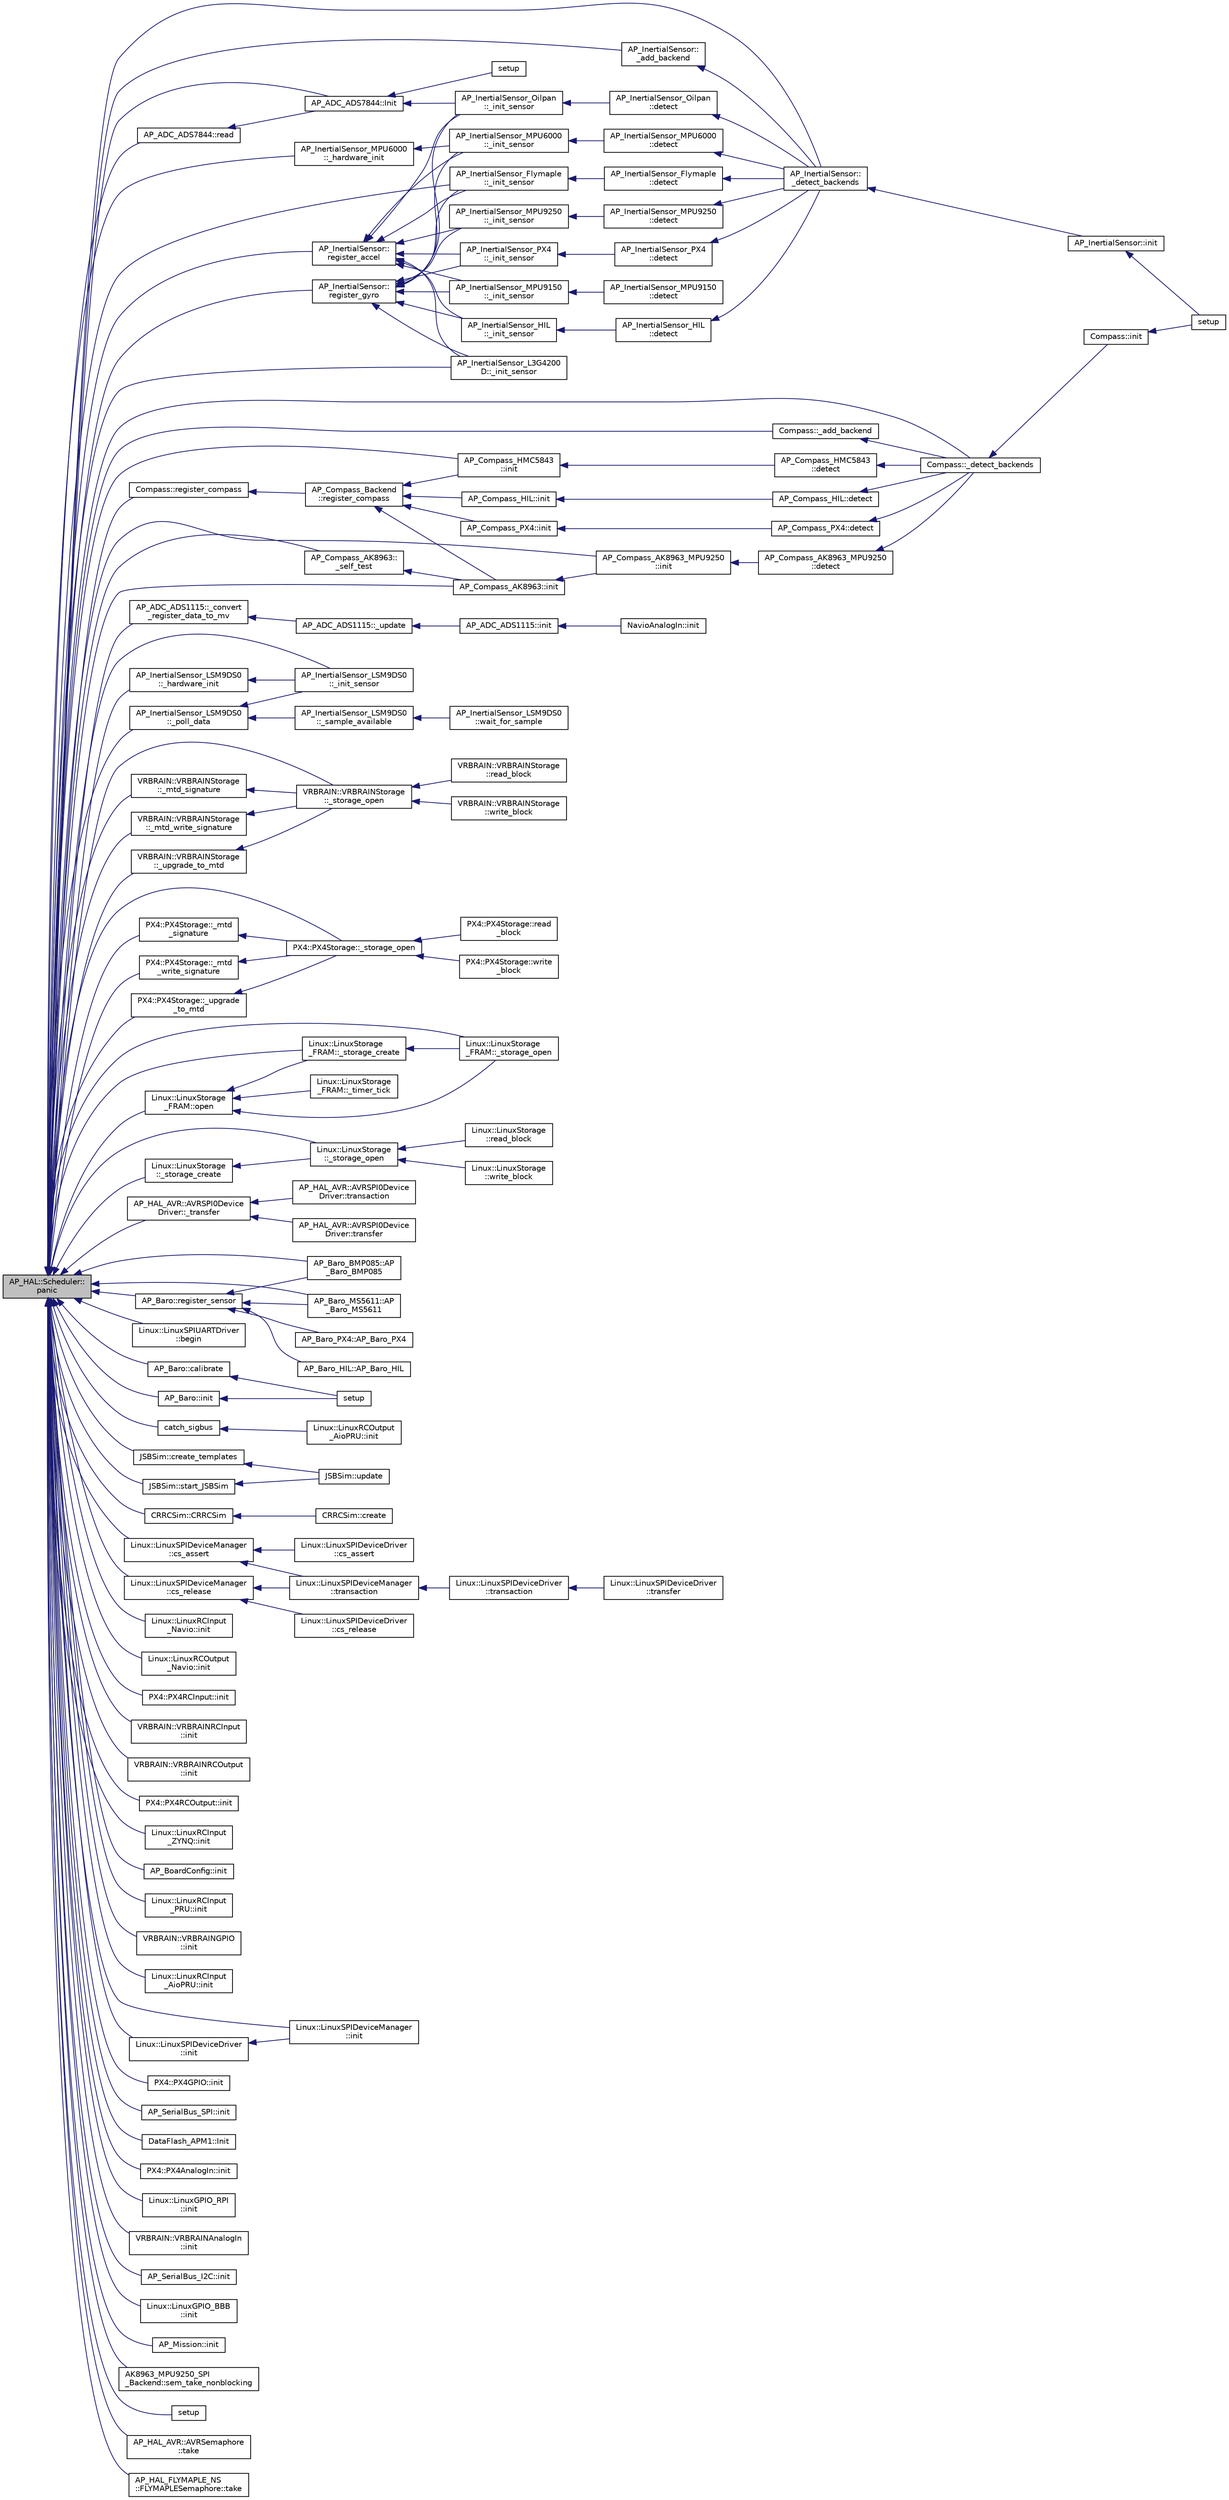 digraph "AP_HAL::Scheduler::panic"
{
 // INTERACTIVE_SVG=YES
  edge [fontname="Helvetica",fontsize="10",labelfontname="Helvetica",labelfontsize="10"];
  node [fontname="Helvetica",fontsize="10",shape=record];
  rankdir="LR";
  Node1 [label="AP_HAL::Scheduler::\lpanic",height=0.2,width=0.4,color="black", fillcolor="grey75", style="filled" fontcolor="black"];
  Node1 -> Node2 [dir="back",color="midnightblue",fontsize="10",style="solid",fontname="Helvetica"];
  Node2 [label="AP_InertialSensor::\l_add_backend",height=0.2,width=0.4,color="black", fillcolor="white", style="filled",URL="$classAP__InertialSensor.html#ac9fbead1c053e5ab962ef5eff6bc8635"];
  Node2 -> Node3 [dir="back",color="midnightblue",fontsize="10",style="solid",fontname="Helvetica"];
  Node3 [label="AP_InertialSensor::\l_detect_backends",height=0.2,width=0.4,color="black", fillcolor="white", style="filled",URL="$classAP__InertialSensor.html#abcf5d2923286a28097d2b3f8ca18e915"];
  Node3 -> Node4 [dir="back",color="midnightblue",fontsize="10",style="solid",fontname="Helvetica"];
  Node4 [label="AP_InertialSensor::init",height=0.2,width=0.4,color="black", fillcolor="white", style="filled",URL="$classAP__InertialSensor.html#ab0534f593e07f2d483ddd8c2b1bbf4d9"];
  Node4 -> Node5 [dir="back",color="midnightblue",fontsize="10",style="solid",fontname="Helvetica"];
  Node5 [label="setup",height=0.2,width=0.4,color="black", fillcolor="white", style="filled",URL="$AHRS__Test_8pde.html#a7dfd9b79bc5a37d7df40207afbc5431f"];
  Node1 -> Node6 [dir="back",color="midnightblue",fontsize="10",style="solid",fontname="Helvetica"];
  Node6 [label="Compass::_add_backend",height=0.2,width=0.4,color="black", fillcolor="white", style="filled",URL="$classCompass.html#a9e958fc87035f6afaccaceda983ad02a"];
  Node6 -> Node7 [dir="back",color="midnightblue",fontsize="10",style="solid",fontname="Helvetica"];
  Node7 [label="Compass::_detect_backends",height=0.2,width=0.4,color="black", fillcolor="white", style="filled",URL="$classCompass.html#a1c48170d8c8966b22fb150b1634443ec"];
  Node7 -> Node8 [dir="back",color="midnightblue",fontsize="10",style="solid",fontname="Helvetica"];
  Node8 [label="Compass::init",height=0.2,width=0.4,color="black", fillcolor="white", style="filled",URL="$classCompass.html#a190aefc281aba88c7b16e4fc58035c5e"];
  Node8 -> Node5 [dir="back",color="midnightblue",fontsize="10",style="solid",fontname="Helvetica"];
  Node1 -> Node9 [dir="back",color="midnightblue",fontsize="10",style="solid",fontname="Helvetica"];
  Node9 [label="AP_ADC_ADS1115::_convert\l_register_data_to_mv",height=0.2,width=0.4,color="black", fillcolor="white", style="filled",URL="$classAP__ADC__ADS1115.html#a757685a53a3a10f06dc024dec147306a"];
  Node9 -> Node10 [dir="back",color="midnightblue",fontsize="10",style="solid",fontname="Helvetica"];
  Node10 [label="AP_ADC_ADS1115::_update",height=0.2,width=0.4,color="black", fillcolor="white", style="filled",URL="$classAP__ADC__ADS1115.html#a1c523a000d6cb67770e04e3821cc54b3"];
  Node10 -> Node11 [dir="back",color="midnightblue",fontsize="10",style="solid",fontname="Helvetica"];
  Node11 [label="AP_ADC_ADS1115::init",height=0.2,width=0.4,color="black", fillcolor="white", style="filled",URL="$classAP__ADC__ADS1115.html#ab9dda3a5715a514b78effc0164e6a1c9"];
  Node11 -> Node12 [dir="back",color="midnightblue",fontsize="10",style="solid",fontname="Helvetica"];
  Node12 [label="NavioAnalogIn::init",height=0.2,width=0.4,color="black", fillcolor="white", style="filled",URL="$classNavioAnalogIn.html#a86419e9f2486bef44753fb15f5bb3ae9"];
  Node1 -> Node3 [dir="back",color="midnightblue",fontsize="10",style="solid",fontname="Helvetica"];
  Node1 -> Node7 [dir="back",color="midnightblue",fontsize="10",style="solid",fontname="Helvetica"];
  Node1 -> Node13 [dir="back",color="midnightblue",fontsize="10",style="solid",fontname="Helvetica"];
  Node13 [label="AP_InertialSensor_MPU6000\l::_hardware_init",height=0.2,width=0.4,color="black", fillcolor="white", style="filled",URL="$classAP__InertialSensor__MPU6000.html#ab1b55d6a0819436152c2a8dc6780104f"];
  Node13 -> Node14 [dir="back",color="midnightblue",fontsize="10",style="solid",fontname="Helvetica"];
  Node14 [label="AP_InertialSensor_MPU6000\l::_init_sensor",height=0.2,width=0.4,color="black", fillcolor="white", style="filled",URL="$classAP__InertialSensor__MPU6000.html#a50be758eef3a4d1538323bab21349d2c"];
  Node14 -> Node15 [dir="back",color="midnightblue",fontsize="10",style="solid",fontname="Helvetica"];
  Node15 [label="AP_InertialSensor_MPU6000\l::detect",height=0.2,width=0.4,color="black", fillcolor="white", style="filled",URL="$classAP__InertialSensor__MPU6000.html#a2bbaf4bcb81f081d2f9e29b5c25ec31b"];
  Node15 -> Node3 [dir="back",color="midnightblue",fontsize="10",style="solid",fontname="Helvetica"];
  Node1 -> Node16 [dir="back",color="midnightblue",fontsize="10",style="solid",fontname="Helvetica"];
  Node16 [label="AP_InertialSensor_LSM9DS0\l::_hardware_init",height=0.2,width=0.4,color="black", fillcolor="white", style="filled",URL="$classAP__InertialSensor__LSM9DS0.html#a1ab90ee9f6357f22f78ba8e69f4d2d5d"];
  Node16 -> Node17 [dir="back",color="midnightblue",fontsize="10",style="solid",fontname="Helvetica"];
  Node17 [label="AP_InertialSensor_LSM9DS0\l::_init_sensor",height=0.2,width=0.4,color="black", fillcolor="white", style="filled",URL="$classAP__InertialSensor__LSM9DS0.html#a1047cd97a910ee344c829084b700e10b"];
  Node1 -> Node18 [dir="back",color="midnightblue",fontsize="10",style="solid",fontname="Helvetica"];
  Node18 [label="AP_InertialSensor_Flymaple\l::_init_sensor",height=0.2,width=0.4,color="black", fillcolor="white", style="filled",URL="$classAP__InertialSensor__Flymaple.html#ab88dfea90e4a971be10615f68d4e89bf"];
  Node18 -> Node19 [dir="back",color="midnightblue",fontsize="10",style="solid",fontname="Helvetica"];
  Node19 [label="AP_InertialSensor_Flymaple\l::detect",height=0.2,width=0.4,color="black", fillcolor="white", style="filled",URL="$classAP__InertialSensor__Flymaple.html#ae3e691d7e30d800ca000f31c7cbb4b6b"];
  Node19 -> Node3 [dir="back",color="midnightblue",fontsize="10",style="solid",fontname="Helvetica"];
  Node1 -> Node20 [dir="back",color="midnightblue",fontsize="10",style="solid",fontname="Helvetica"];
  Node20 [label="AP_InertialSensor_L3G4200\lD::_init_sensor",height=0.2,width=0.4,color="black", fillcolor="white", style="filled",URL="$classAP__InertialSensor__L3G4200D.html#ab760fee272b11822568d94d55734d2f2"];
  Node1 -> Node17 [dir="back",color="midnightblue",fontsize="10",style="solid",fontname="Helvetica"];
  Node1 -> Node21 [dir="back",color="midnightblue",fontsize="10",style="solid",fontname="Helvetica"];
  Node21 [label="VRBRAIN::VRBRAINStorage\l::_mtd_signature",height=0.2,width=0.4,color="black", fillcolor="white", style="filled",URL="$classVRBRAIN_1_1VRBRAINStorage.html#aaccbdf62aae457c36359ad169fa45697"];
  Node21 -> Node22 [dir="back",color="midnightblue",fontsize="10",style="solid",fontname="Helvetica"];
  Node22 [label="VRBRAIN::VRBRAINStorage\l::_storage_open",height=0.2,width=0.4,color="black", fillcolor="white", style="filled",URL="$classVRBRAIN_1_1VRBRAINStorage.html#a199499086a60ba9fe48108bb86658c76"];
  Node22 -> Node23 [dir="back",color="midnightblue",fontsize="10",style="solid",fontname="Helvetica"];
  Node23 [label="VRBRAIN::VRBRAINStorage\l::read_block",height=0.2,width=0.4,color="black", fillcolor="white", style="filled",URL="$classVRBRAIN_1_1VRBRAINStorage.html#a057fdfe4116e97dc7215d8e609399ab6"];
  Node22 -> Node24 [dir="back",color="midnightblue",fontsize="10",style="solid",fontname="Helvetica"];
  Node24 [label="VRBRAIN::VRBRAINStorage\l::write_block",height=0.2,width=0.4,color="black", fillcolor="white", style="filled",URL="$classVRBRAIN_1_1VRBRAINStorage.html#a5143ebfc6b4010f1aab0676c8195bf6e"];
  Node1 -> Node25 [dir="back",color="midnightblue",fontsize="10",style="solid",fontname="Helvetica"];
  Node25 [label="PX4::PX4Storage::_mtd\l_signature",height=0.2,width=0.4,color="black", fillcolor="white", style="filled",URL="$classPX4_1_1PX4Storage.html#a8877582e882dd9f3786c3e22f12c936b"];
  Node25 -> Node26 [dir="back",color="midnightblue",fontsize="10",style="solid",fontname="Helvetica"];
  Node26 [label="PX4::PX4Storage::_storage_open",height=0.2,width=0.4,color="black", fillcolor="white", style="filled",URL="$classPX4_1_1PX4Storage.html#a02878fb502221c2389d3758bbab18170"];
  Node26 -> Node27 [dir="back",color="midnightblue",fontsize="10",style="solid",fontname="Helvetica"];
  Node27 [label="PX4::PX4Storage::read\l_block",height=0.2,width=0.4,color="black", fillcolor="white", style="filled",URL="$classPX4_1_1PX4Storage.html#a905f7ce49985c0670a8f05e196e18c1f"];
  Node26 -> Node28 [dir="back",color="midnightblue",fontsize="10",style="solid",fontname="Helvetica"];
  Node28 [label="PX4::PX4Storage::write\l_block",height=0.2,width=0.4,color="black", fillcolor="white", style="filled",URL="$classPX4_1_1PX4Storage.html#aae27b43fbe4428f430fad9f8d035a67f"];
  Node1 -> Node29 [dir="back",color="midnightblue",fontsize="10",style="solid",fontname="Helvetica"];
  Node29 [label="VRBRAIN::VRBRAINStorage\l::_mtd_write_signature",height=0.2,width=0.4,color="black", fillcolor="white", style="filled",URL="$classVRBRAIN_1_1VRBRAINStorage.html#a52bfd09952ba4b350b995201b61440a3"];
  Node29 -> Node22 [dir="back",color="midnightblue",fontsize="10",style="solid",fontname="Helvetica"];
  Node1 -> Node30 [dir="back",color="midnightblue",fontsize="10",style="solid",fontname="Helvetica"];
  Node30 [label="PX4::PX4Storage::_mtd\l_write_signature",height=0.2,width=0.4,color="black", fillcolor="white", style="filled",URL="$classPX4_1_1PX4Storage.html#a99dc51d1dd4bb37a413027d8b6881fd6"];
  Node30 -> Node26 [dir="back",color="midnightblue",fontsize="10",style="solid",fontname="Helvetica"];
  Node1 -> Node31 [dir="back",color="midnightblue",fontsize="10",style="solid",fontname="Helvetica"];
  Node31 [label="AP_InertialSensor_LSM9DS0\l::_poll_data",height=0.2,width=0.4,color="black", fillcolor="white", style="filled",URL="$classAP__InertialSensor__LSM9DS0.html#af12eeb465dbde589005102242e07842e"];
  Node31 -> Node17 [dir="back",color="midnightblue",fontsize="10",style="solid",fontname="Helvetica"];
  Node31 -> Node32 [dir="back",color="midnightblue",fontsize="10",style="solid",fontname="Helvetica"];
  Node32 [label="AP_InertialSensor_LSM9DS0\l::_sample_available",height=0.2,width=0.4,color="black", fillcolor="white", style="filled",URL="$classAP__InertialSensor__LSM9DS0.html#aefab8c7df803e3b55ec9acaf10098486"];
  Node32 -> Node33 [dir="back",color="midnightblue",fontsize="10",style="solid",fontname="Helvetica"];
  Node33 [label="AP_InertialSensor_LSM9DS0\l::wait_for_sample",height=0.2,width=0.4,color="black", fillcolor="white", style="filled",URL="$classAP__InertialSensor__LSM9DS0.html#a755bf2fd7903364b1d5ffb00bc0429b0"];
  Node1 -> Node34 [dir="back",color="midnightblue",fontsize="10",style="solid",fontname="Helvetica"];
  Node34 [label="AP_Compass_AK8963::\l_self_test",height=0.2,width=0.4,color="black", fillcolor="white", style="filled",URL="$classAP__Compass__AK8963.html#a6805981d0f247c3f120649ad48a3652c"];
  Node34 -> Node35 [dir="back",color="midnightblue",fontsize="10",style="solid",fontname="Helvetica"];
  Node35 [label="AP_Compass_AK8963::init",height=0.2,width=0.4,color="black", fillcolor="white", style="filled",URL="$classAP__Compass__AK8963.html#acdbf7f9d95111c8c6cf571da0b066bdd"];
  Node35 -> Node36 [dir="back",color="midnightblue",fontsize="10",style="solid",fontname="Helvetica"];
  Node36 [label="AP_Compass_AK8963_MPU9250\l::init",height=0.2,width=0.4,color="black", fillcolor="white", style="filled",URL="$classAP__Compass__AK8963__MPU9250.html#a8f1c4437b09e2fcb6e3b863a9a3c119d"];
  Node36 -> Node37 [dir="back",color="midnightblue",fontsize="10",style="solid",fontname="Helvetica"];
  Node37 [label="AP_Compass_AK8963_MPU9250\l::detect",height=0.2,width=0.4,color="black", fillcolor="white", style="filled",URL="$classAP__Compass__AK8963__MPU9250.html#a6276a40d516ecd31513c02ecf84a666f"];
  Node37 -> Node7 [dir="back",color="midnightblue",fontsize="10",style="solid",fontname="Helvetica"];
  Node1 -> Node38 [dir="back",color="midnightblue",fontsize="10",style="solid",fontname="Helvetica"];
  Node38 [label="Linux::LinuxStorage\l_FRAM::_storage_create",height=0.2,width=0.4,color="black", fillcolor="white", style="filled",URL="$classLinux_1_1LinuxStorage__FRAM.html#a4f5c65dff23063e62595c01a997af52c"];
  Node38 -> Node39 [dir="back",color="midnightblue",fontsize="10",style="solid",fontname="Helvetica"];
  Node39 [label="Linux::LinuxStorage\l_FRAM::_storage_open",height=0.2,width=0.4,color="black", fillcolor="white", style="filled",URL="$classLinux_1_1LinuxStorage__FRAM.html#a3c8de702b5554324a004ba3da50d7e80"];
  Node1 -> Node40 [dir="back",color="midnightblue",fontsize="10",style="solid",fontname="Helvetica"];
  Node40 [label="Linux::LinuxStorage\l::_storage_create",height=0.2,width=0.4,color="black", fillcolor="white", style="filled",URL="$classLinux_1_1LinuxStorage.html#af4f8a892d54a216d29db836aeab2b07e"];
  Node40 -> Node41 [dir="back",color="midnightblue",fontsize="10",style="solid",fontname="Helvetica"];
  Node41 [label="Linux::LinuxStorage\l::_storage_open",height=0.2,width=0.4,color="black", fillcolor="white", style="filled",URL="$classLinux_1_1LinuxStorage.html#a39c46a72fd5c4229af9c3ed5763628ab"];
  Node41 -> Node42 [dir="back",color="midnightblue",fontsize="10",style="solid",fontname="Helvetica"];
  Node42 [label="Linux::LinuxStorage\l::read_block",height=0.2,width=0.4,color="black", fillcolor="white", style="filled",URL="$classLinux_1_1LinuxStorage.html#aedbd09470717c39a43f4ce5302e0a51d"];
  Node41 -> Node43 [dir="back",color="midnightblue",fontsize="10",style="solid",fontname="Helvetica"];
  Node43 [label="Linux::LinuxStorage\l::write_block",height=0.2,width=0.4,color="black", fillcolor="white", style="filled",URL="$classLinux_1_1LinuxStorage.html#acdd821cdbb317b54aa79078c28e13204"];
  Node1 -> Node22 [dir="back",color="midnightblue",fontsize="10",style="solid",fontname="Helvetica"];
  Node1 -> Node26 [dir="back",color="midnightblue",fontsize="10",style="solid",fontname="Helvetica"];
  Node1 -> Node39 [dir="back",color="midnightblue",fontsize="10",style="solid",fontname="Helvetica"];
  Node1 -> Node41 [dir="back",color="midnightblue",fontsize="10",style="solid",fontname="Helvetica"];
  Node1 -> Node44 [dir="back",color="midnightblue",fontsize="10",style="solid",fontname="Helvetica"];
  Node44 [label="AP_HAL_AVR::AVRSPI0Device\lDriver::_transfer",height=0.2,width=0.4,color="black", fillcolor="white", style="filled",URL="$classAP__HAL__AVR_1_1AVRSPI0DeviceDriver.html#af240bd48e26d7b4e2588f1d9ea9a2b85"];
  Node44 -> Node45 [dir="back",color="midnightblue",fontsize="10",style="solid",fontname="Helvetica"];
  Node45 [label="AP_HAL_AVR::AVRSPI0Device\lDriver::transfer",height=0.2,width=0.4,color="black", fillcolor="white", style="filled",URL="$classAP__HAL__AVR_1_1AVRSPI0DeviceDriver.html#a2b658c5adf693f04a41046b952b06e4e"];
  Node44 -> Node46 [dir="back",color="midnightblue",fontsize="10",style="solid",fontname="Helvetica"];
  Node46 [label="AP_HAL_AVR::AVRSPI0Device\lDriver::transaction",height=0.2,width=0.4,color="black", fillcolor="white", style="filled",URL="$classAP__HAL__AVR_1_1AVRSPI0DeviceDriver.html#a2837a6a8583ba7f92e0e1826363da5ff"];
  Node1 -> Node47 [dir="back",color="midnightblue",fontsize="10",style="solid",fontname="Helvetica"];
  Node47 [label="VRBRAIN::VRBRAINStorage\l::_upgrade_to_mtd",height=0.2,width=0.4,color="black", fillcolor="white", style="filled",URL="$classVRBRAIN_1_1VRBRAINStorage.html#a649123a2f76269f7cf7eeda0d03aa097"];
  Node47 -> Node22 [dir="back",color="midnightblue",fontsize="10",style="solid",fontname="Helvetica"];
  Node1 -> Node48 [dir="back",color="midnightblue",fontsize="10",style="solid",fontname="Helvetica"];
  Node48 [label="PX4::PX4Storage::_upgrade\l_to_mtd",height=0.2,width=0.4,color="black", fillcolor="white", style="filled",URL="$classPX4_1_1PX4Storage.html#a6443cc23c118b406165fbed2d56310a0"];
  Node48 -> Node26 [dir="back",color="midnightblue",fontsize="10",style="solid",fontname="Helvetica"];
  Node1 -> Node49 [dir="back",color="midnightblue",fontsize="10",style="solid",fontname="Helvetica"];
  Node49 [label="AP_Baro_BMP085::AP\l_Baro_BMP085",height=0.2,width=0.4,color="black", fillcolor="white", style="filled",URL="$classAP__Baro__BMP085.html#a2391b8ea8db43eed0d79e419798e747f"];
  Node1 -> Node50 [dir="back",color="midnightblue",fontsize="10",style="solid",fontname="Helvetica"];
  Node50 [label="AP_Baro_MS5611::AP\l_Baro_MS5611",height=0.2,width=0.4,color="black", fillcolor="white", style="filled",URL="$classAP__Baro__MS5611.html#a5e36586ae33638288843d7bc9ba5c607"];
  Node1 -> Node51 [dir="back",color="midnightblue",fontsize="10",style="solid",fontname="Helvetica"];
  Node51 [label="Linux::LinuxSPIUARTDriver\l::begin",height=0.2,width=0.4,color="black", fillcolor="white", style="filled",URL="$classLinux_1_1LinuxSPIUARTDriver.html#a9f188db84e47b81782901435e47b99f9"];
  Node1 -> Node52 [dir="back",color="midnightblue",fontsize="10",style="solid",fontname="Helvetica"];
  Node52 [label="AP_Baro::calibrate",height=0.2,width=0.4,color="black", fillcolor="white", style="filled",URL="$classAP__Baro.html#aead101a2ea48cacf195ea157e8b5c7da"];
  Node52 -> Node53 [dir="back",color="midnightblue",fontsize="10",style="solid",fontname="Helvetica"];
  Node53 [label="setup",height=0.2,width=0.4,color="black", fillcolor="white", style="filled",URL="$BARO__generic_8pde.html#a4fc01d736fe50cf5b977f755b675f11d"];
  Node1 -> Node54 [dir="back",color="midnightblue",fontsize="10",style="solid",fontname="Helvetica"];
  Node54 [label="catch_sigbus",height=0.2,width=0.4,color="black", fillcolor="white", style="filled",URL="$RCOutput__AioPRU_8cpp.html#ae38f8ce16efbab679639a983f769906a"];
  Node54 -> Node55 [dir="back",color="midnightblue",fontsize="10",style="solid",fontname="Helvetica"];
  Node55 [label="Linux::LinuxRCOutput\l_AioPRU::init",height=0.2,width=0.4,color="black", fillcolor="white", style="filled",URL="$classLinux_1_1LinuxRCOutput__AioPRU.html#ae61f901d31bb9910bcc9b8306fc8785b"];
  Node1 -> Node56 [dir="back",color="midnightblue",fontsize="10",style="solid",fontname="Helvetica"];
  Node56 [label="JSBSim::create_templates",height=0.2,width=0.4,color="black", fillcolor="white", style="filled",URL="$classJSBSim.html#a3c9432b767ace46a5a71eaadeb89c5ab"];
  Node56 -> Node57 [dir="back",color="midnightblue",fontsize="10",style="solid",fontname="Helvetica"];
  Node57 [label="JSBSim::update",height=0.2,width=0.4,color="black", fillcolor="white", style="filled",URL="$classJSBSim.html#af578b81cce90bf59daea6eccc4c09549"];
  Node1 -> Node58 [dir="back",color="midnightblue",fontsize="10",style="solid",fontname="Helvetica"];
  Node58 [label="CRRCSim::CRRCSim",height=0.2,width=0.4,color="black", fillcolor="white", style="filled",URL="$classCRRCSim.html#adc3bad4264373087c7c52ef8b933b146"];
  Node58 -> Node59 [dir="back",color="midnightblue",fontsize="10",style="solid",fontname="Helvetica"];
  Node59 [label="CRRCSim::create",height=0.2,width=0.4,color="black", fillcolor="white", style="filled",URL="$classCRRCSim.html#a76d1a75233123575b8b4454b22922c3a"];
  Node1 -> Node60 [dir="back",color="midnightblue",fontsize="10",style="solid",fontname="Helvetica"];
  Node60 [label="Linux::LinuxSPIDeviceManager\l::cs_assert",height=0.2,width=0.4,color="black", fillcolor="white", style="filled",URL="$classLinux_1_1LinuxSPIDeviceManager.html#a4798b518244cd9fc33d88366a535be3a"];
  Node60 -> Node61 [dir="back",color="midnightblue",fontsize="10",style="solid",fontname="Helvetica"];
  Node61 [label="Linux::LinuxSPIDeviceDriver\l::cs_assert",height=0.2,width=0.4,color="black", fillcolor="white", style="filled",URL="$classLinux_1_1LinuxSPIDeviceDriver.html#a5d664846922e80ca7c21d835904d01a4"];
  Node60 -> Node62 [dir="back",color="midnightblue",fontsize="10",style="solid",fontname="Helvetica"];
  Node62 [label="Linux::LinuxSPIDeviceManager\l::transaction",height=0.2,width=0.4,color="black", fillcolor="white", style="filled",URL="$classLinux_1_1LinuxSPIDeviceManager.html#affbdb3be9bca74c25a0ee3ff75881542"];
  Node62 -> Node63 [dir="back",color="midnightblue",fontsize="10",style="solid",fontname="Helvetica"];
  Node63 [label="Linux::LinuxSPIDeviceDriver\l::transaction",height=0.2,width=0.4,color="black", fillcolor="white", style="filled",URL="$classLinux_1_1LinuxSPIDeviceDriver.html#a965f99c3d97f3020993967b5f6b9d21a"];
  Node63 -> Node64 [dir="back",color="midnightblue",fontsize="10",style="solid",fontname="Helvetica"];
  Node64 [label="Linux::LinuxSPIDeviceDriver\l::transfer",height=0.2,width=0.4,color="black", fillcolor="white", style="filled",URL="$classLinux_1_1LinuxSPIDeviceDriver.html#ad9b6ff548d1a58fc5688383e64fa46b0"];
  Node1 -> Node65 [dir="back",color="midnightblue",fontsize="10",style="solid",fontname="Helvetica"];
  Node65 [label="Linux::LinuxSPIDeviceManager\l::cs_release",height=0.2,width=0.4,color="black", fillcolor="white", style="filled",URL="$classLinux_1_1LinuxSPIDeviceManager.html#a76b5b04bfea39a2bde6f3ebff3964f0f"];
  Node65 -> Node66 [dir="back",color="midnightblue",fontsize="10",style="solid",fontname="Helvetica"];
  Node66 [label="Linux::LinuxSPIDeviceDriver\l::cs_release",height=0.2,width=0.4,color="black", fillcolor="white", style="filled",URL="$classLinux_1_1LinuxSPIDeviceDriver.html#af388c420030e6158ae11cf2b722e7a96"];
  Node65 -> Node62 [dir="back",color="midnightblue",fontsize="10",style="solid",fontname="Helvetica"];
  Node1 -> Node67 [dir="back",color="midnightblue",fontsize="10",style="solid",fontname="Helvetica"];
  Node67 [label="Linux::LinuxRCInput\l_Navio::init",height=0.2,width=0.4,color="black", fillcolor="white", style="filled",URL="$classLinux_1_1LinuxRCInput__Navio.html#ae67b51b45e7fb3c36c7535ac14d0b372"];
  Node1 -> Node68 [dir="back",color="midnightblue",fontsize="10",style="solid",fontname="Helvetica"];
  Node68 [label="Linux::LinuxRCOutput\l_Navio::init",height=0.2,width=0.4,color="black", fillcolor="white", style="filled",URL="$classLinux_1_1LinuxRCOutput__Navio.html#af499aa521845cdedd35be326cafeabe4"];
  Node1 -> Node69 [dir="back",color="midnightblue",fontsize="10",style="solid",fontname="Helvetica"];
  Node69 [label="PX4::PX4RCInput::init",height=0.2,width=0.4,color="black", fillcolor="white", style="filled",URL="$classPX4_1_1PX4RCInput.html#aa61d6a12f56757b610ff59266eb8179d"];
  Node1 -> Node70 [dir="back",color="midnightblue",fontsize="10",style="solid",fontname="Helvetica"];
  Node70 [label="VRBRAIN::VRBRAINRCInput\l::init",height=0.2,width=0.4,color="black", fillcolor="white", style="filled",URL="$classVRBRAIN_1_1VRBRAINRCInput.html#af46676fee43e3bc93c34cd781967f589"];
  Node1 -> Node71 [dir="back",color="midnightblue",fontsize="10",style="solid",fontname="Helvetica"];
  Node71 [label="VRBRAIN::VRBRAINRCOutput\l::init",height=0.2,width=0.4,color="black", fillcolor="white", style="filled",URL="$classVRBRAIN_1_1VRBRAINRCOutput.html#ad026d202f2243c4dd4629c9ff82fefe8"];
  Node1 -> Node72 [dir="back",color="midnightblue",fontsize="10",style="solid",fontname="Helvetica"];
  Node72 [label="AP_ADC_ADS7844::Init",height=0.2,width=0.4,color="black", fillcolor="white", style="filled",URL="$classAP__ADC__ADS7844.html#a15f6735b9bbe6c15a097bbb45bb024ad"];
  Node72 -> Node73 [dir="back",color="midnightblue",fontsize="10",style="solid",fontname="Helvetica"];
  Node73 [label="AP_InertialSensor_Oilpan\l::_init_sensor",height=0.2,width=0.4,color="black", fillcolor="white", style="filled",URL="$classAP__InertialSensor__Oilpan.html#ace5a0d60949fbdfd793fcfcd2af9232e"];
  Node73 -> Node74 [dir="back",color="midnightblue",fontsize="10",style="solid",fontname="Helvetica"];
  Node74 [label="AP_InertialSensor_Oilpan\l::detect",height=0.2,width=0.4,color="black", fillcolor="white", style="filled",URL="$classAP__InertialSensor__Oilpan.html#a5584e4f2ba880d16e773e83b6836fae7"];
  Node74 -> Node3 [dir="back",color="midnightblue",fontsize="10",style="solid",fontname="Helvetica"];
  Node72 -> Node75 [dir="back",color="midnightblue",fontsize="10",style="solid",fontname="Helvetica"];
  Node75 [label="setup",height=0.2,width=0.4,color="black", fillcolor="white", style="filled",URL="$AP__ADC__test_8pde.html#a4fc01d736fe50cf5b977f755b675f11d"];
  Node1 -> Node76 [dir="back",color="midnightblue",fontsize="10",style="solid",fontname="Helvetica"];
  Node76 [label="PX4::PX4RCOutput::init",height=0.2,width=0.4,color="black", fillcolor="white", style="filled",URL="$classPX4_1_1PX4RCOutput.html#a02e770a85b7a89893cfb5f984cc4c667"];
  Node1 -> Node77 [dir="back",color="midnightblue",fontsize="10",style="solid",fontname="Helvetica"];
  Node77 [label="Linux::LinuxRCInput\l_ZYNQ::init",height=0.2,width=0.4,color="black", fillcolor="white", style="filled",URL="$classLinux_1_1LinuxRCInput__ZYNQ.html#ab230efdc1197c13a2939ca97bb42879d"];
  Node1 -> Node78 [dir="back",color="midnightblue",fontsize="10",style="solid",fontname="Helvetica"];
  Node78 [label="AP_BoardConfig::init",height=0.2,width=0.4,color="black", fillcolor="white", style="filled",URL="$classAP__BoardConfig.html#a53de1d2c0a124ff0d6e3455126237bb5"];
  Node1 -> Node79 [dir="back",color="midnightblue",fontsize="10",style="solid",fontname="Helvetica"];
  Node79 [label="Linux::LinuxRCInput\l_PRU::init",height=0.2,width=0.4,color="black", fillcolor="white", style="filled",URL="$classLinux_1_1LinuxRCInput__PRU.html#a75005316c12d28be80e8f135734a4b16"];
  Node1 -> Node80 [dir="back",color="midnightblue",fontsize="10",style="solid",fontname="Helvetica"];
  Node80 [label="VRBRAIN::VRBRAINGPIO\l::init",height=0.2,width=0.4,color="black", fillcolor="white", style="filled",URL="$classVRBRAIN_1_1VRBRAINGPIO.html#a323d6a3224955a673a7b3e6244cae64c"];
  Node1 -> Node81 [dir="back",color="midnightblue",fontsize="10",style="solid",fontname="Helvetica"];
  Node81 [label="Linux::LinuxRCInput\l_AioPRU::init",height=0.2,width=0.4,color="black", fillcolor="white", style="filled",URL="$classLinux_1_1LinuxRCInput__AioPRU.html#a5f2ef812655ffc27a9889ac7b3551155"];
  Node1 -> Node82 [dir="back",color="midnightblue",fontsize="10",style="solid",fontname="Helvetica"];
  Node82 [label="Linux::LinuxSPIDeviceDriver\l::init",height=0.2,width=0.4,color="black", fillcolor="white", style="filled",URL="$classLinux_1_1LinuxSPIDeviceDriver.html#aa907674903f474b4db19e20f478c2a61"];
  Node82 -> Node83 [dir="back",color="midnightblue",fontsize="10",style="solid",fontname="Helvetica"];
  Node83 [label="Linux::LinuxSPIDeviceManager\l::init",height=0.2,width=0.4,color="black", fillcolor="white", style="filled",URL="$classLinux_1_1LinuxSPIDeviceManager.html#a4e1e21e702dde31832046b4a861fe9f0"];
  Node1 -> Node84 [dir="back",color="midnightblue",fontsize="10",style="solid",fontname="Helvetica"];
  Node84 [label="PX4::PX4GPIO::init",height=0.2,width=0.4,color="black", fillcolor="white", style="filled",URL="$classPX4_1_1PX4GPIO.html#ab517fcc02a9a7fce5769f2ac856a8544"];
  Node1 -> Node85 [dir="back",color="midnightblue",fontsize="10",style="solid",fontname="Helvetica"];
  Node85 [label="AP_Baro::init",height=0.2,width=0.4,color="black", fillcolor="white", style="filled",URL="$classAP__Baro.html#a942db790233528bfbb4d9a07c3454360"];
  Node85 -> Node53 [dir="back",color="midnightblue",fontsize="10",style="solid",fontname="Helvetica"];
  Node1 -> Node86 [dir="back",color="midnightblue",fontsize="10",style="solid",fontname="Helvetica"];
  Node86 [label="AP_Compass_HMC5843\l::init",height=0.2,width=0.4,color="black", fillcolor="white", style="filled",URL="$classAP__Compass__HMC5843.html#ae8fe5f87eb75452d7cfd4293a9bbfc7e"];
  Node86 -> Node87 [dir="back",color="midnightblue",fontsize="10",style="solid",fontname="Helvetica"];
  Node87 [label="AP_Compass_HMC5843\l::detect",height=0.2,width=0.4,color="black", fillcolor="white", style="filled",URL="$classAP__Compass__HMC5843.html#a24c7d88a8f69532e40f96c5a0db25364"];
  Node87 -> Node7 [dir="back",color="midnightblue",fontsize="10",style="solid",fontname="Helvetica"];
  Node1 -> Node35 [dir="back",color="midnightblue",fontsize="10",style="solid",fontname="Helvetica"];
  Node1 -> Node88 [dir="back",color="midnightblue",fontsize="10",style="solid",fontname="Helvetica"];
  Node88 [label="AP_SerialBus_SPI::init",height=0.2,width=0.4,color="black", fillcolor="white", style="filled",URL="$classAP__SerialBus__SPI.html#ac4703f2a024ef131607142cda2748970"];
  Node1 -> Node89 [dir="back",color="midnightblue",fontsize="10",style="solid",fontname="Helvetica"];
  Node89 [label="DataFlash_APM1::Init",height=0.2,width=0.4,color="black", fillcolor="white", style="filled",URL="$classDataFlash__APM1.html#a97e03c262c2edd6e8070c0c6c0abf304"];
  Node1 -> Node90 [dir="back",color="midnightblue",fontsize="10",style="solid",fontname="Helvetica"];
  Node90 [label="PX4::PX4AnalogIn::init",height=0.2,width=0.4,color="black", fillcolor="white", style="filled",URL="$classPX4_1_1PX4AnalogIn.html#a05117b0f41092e2c4e0d8a10dfc74a34"];
  Node1 -> Node83 [dir="back",color="midnightblue",fontsize="10",style="solid",fontname="Helvetica"];
  Node1 -> Node91 [dir="back",color="midnightblue",fontsize="10",style="solid",fontname="Helvetica"];
  Node91 [label="Linux::LinuxGPIO_RPI\l::init",height=0.2,width=0.4,color="black", fillcolor="white", style="filled",URL="$classLinux_1_1LinuxGPIO__RPI.html#a36a4c88b845dbc7271567acfd4350e34"];
  Node1 -> Node92 [dir="back",color="midnightblue",fontsize="10",style="solid",fontname="Helvetica"];
  Node92 [label="VRBRAIN::VRBRAINAnalogIn\l::init",height=0.2,width=0.4,color="black", fillcolor="white", style="filled",URL="$classVRBRAIN_1_1VRBRAINAnalogIn.html#aa0fcdfc9759373e0a012129b4df4dadd"];
  Node1 -> Node93 [dir="back",color="midnightblue",fontsize="10",style="solid",fontname="Helvetica"];
  Node93 [label="AP_SerialBus_I2C::init",height=0.2,width=0.4,color="black", fillcolor="white", style="filled",URL="$classAP__SerialBus__I2C.html#a7a50f3e44ec9922edac62dc0c8f01ab9"];
  Node1 -> Node36 [dir="back",color="midnightblue",fontsize="10",style="solid",fontname="Helvetica"];
  Node1 -> Node94 [dir="back",color="midnightblue",fontsize="10",style="solid",fontname="Helvetica"];
  Node94 [label="Linux::LinuxGPIO_BBB\l::init",height=0.2,width=0.4,color="black", fillcolor="white", style="filled",URL="$classLinux_1_1LinuxGPIO__BBB.html#a42cc459d19a10e9879dd48662d96f027"];
  Node1 -> Node95 [dir="back",color="midnightblue",fontsize="10",style="solid",fontname="Helvetica"];
  Node95 [label="AP_Mission::init",height=0.2,width=0.4,color="black", fillcolor="white", style="filled",URL="$classAP__Mission.html#aca08705d731469bf69daa788d93af56b",tooltip="init - initialises this library including checks the version in eeprom matches this library ..."];
  Node1 -> Node96 [dir="back",color="midnightblue",fontsize="10",style="solid",fontname="Helvetica"];
  Node96 [label="Linux::LinuxStorage\l_FRAM::open",height=0.2,width=0.4,color="black", fillcolor="white", style="filled",URL="$classLinux_1_1LinuxStorage__FRAM.html#abe5495ebecf6180c5865f33e9b0de113"];
  Node96 -> Node38 [dir="back",color="midnightblue",fontsize="10",style="solid",fontname="Helvetica"];
  Node96 -> Node39 [dir="back",color="midnightblue",fontsize="10",style="solid",fontname="Helvetica"];
  Node96 -> Node97 [dir="back",color="midnightblue",fontsize="10",style="solid",fontname="Helvetica"];
  Node97 [label="Linux::LinuxStorage\l_FRAM::_timer_tick",height=0.2,width=0.4,color="black", fillcolor="white", style="filled",URL="$classLinux_1_1LinuxStorage__FRAM.html#a95e031b758f4a15f38f6c23c43b91c8f"];
  Node1 -> Node98 [dir="back",color="midnightblue",fontsize="10",style="solid",fontname="Helvetica"];
  Node98 [label="AP_ADC_ADS7844::read",height=0.2,width=0.4,color="black", fillcolor="white", style="filled",URL="$classAP__ADC__ADS7844.html#ac151adcc965f79575e416c9f5f3f1f61"];
  Node98 -> Node72 [dir="back",color="midnightblue",fontsize="10",style="solid",fontname="Helvetica"];
  Node1 -> Node99 [dir="back",color="midnightblue",fontsize="10",style="solid",fontname="Helvetica"];
  Node99 [label="AP_InertialSensor::\lregister_accel",height=0.2,width=0.4,color="black", fillcolor="white", style="filled",URL="$classAP__InertialSensor.html#abcc47a3b7a03a08178904fd0aec0ee96"];
  Node99 -> Node100 [dir="back",color="midnightblue",fontsize="10",style="solid",fontname="Helvetica"];
  Node100 [label="AP_InertialSensor_HIL\l::_init_sensor",height=0.2,width=0.4,color="black", fillcolor="white", style="filled",URL="$classAP__InertialSensor__HIL.html#a4b07d4eaf8ae80cb603617a33843afca"];
  Node100 -> Node101 [dir="back",color="midnightblue",fontsize="10",style="solid",fontname="Helvetica"];
  Node101 [label="AP_InertialSensor_HIL\l::detect",height=0.2,width=0.4,color="black", fillcolor="white", style="filled",URL="$classAP__InertialSensor__HIL.html#abf98ef11debee955ccdc346e87ee520a"];
  Node101 -> Node3 [dir="back",color="midnightblue",fontsize="10",style="solid",fontname="Helvetica"];
  Node99 -> Node73 [dir="back",color="midnightblue",fontsize="10",style="solid",fontname="Helvetica"];
  Node99 -> Node18 [dir="back",color="midnightblue",fontsize="10",style="solid",fontname="Helvetica"];
  Node99 -> Node102 [dir="back",color="midnightblue",fontsize="10",style="solid",fontname="Helvetica"];
  Node102 [label="AP_InertialSensor_MPU9150\l::_init_sensor",height=0.2,width=0.4,color="black", fillcolor="white", style="filled",URL="$classAP__InertialSensor__MPU9150.html#a5d916ede262de822fd6ab45c93e036ae"];
  Node102 -> Node103 [dir="back",color="midnightblue",fontsize="10",style="solid",fontname="Helvetica"];
  Node103 [label="AP_InertialSensor_MPU9150\l::detect",height=0.2,width=0.4,color="black", fillcolor="white", style="filled",URL="$classAP__InertialSensor__MPU9150.html#a5ccaed9383c0dd4ba0450d690f2284b7"];
  Node99 -> Node104 [dir="back",color="midnightblue",fontsize="10",style="solid",fontname="Helvetica"];
  Node104 [label="AP_InertialSensor_MPU9250\l::_init_sensor",height=0.2,width=0.4,color="black", fillcolor="white", style="filled",URL="$classAP__InertialSensor__MPU9250.html#a1ffc4c3ef07f19632864c3f5de6702ba"];
  Node104 -> Node105 [dir="back",color="midnightblue",fontsize="10",style="solid",fontname="Helvetica"];
  Node105 [label="AP_InertialSensor_MPU9250\l::detect",height=0.2,width=0.4,color="black", fillcolor="white", style="filled",URL="$classAP__InertialSensor__MPU9250.html#a5870cbd48fb92ada02747afcae3eaa6c"];
  Node105 -> Node3 [dir="back",color="midnightblue",fontsize="10",style="solid",fontname="Helvetica"];
  Node99 -> Node106 [dir="back",color="midnightblue",fontsize="10",style="solid",fontname="Helvetica"];
  Node106 [label="AP_InertialSensor_PX4\l::_init_sensor",height=0.2,width=0.4,color="black", fillcolor="white", style="filled",URL="$classAP__InertialSensor__PX4.html#a1151175435b1b3c211040058fe5462d9"];
  Node106 -> Node107 [dir="back",color="midnightblue",fontsize="10",style="solid",fontname="Helvetica"];
  Node107 [label="AP_InertialSensor_PX4\l::detect",height=0.2,width=0.4,color="black", fillcolor="white", style="filled",URL="$classAP__InertialSensor__PX4.html#a7e0a8d5f569f58343aa4d2c1c217a3bc"];
  Node107 -> Node3 [dir="back",color="midnightblue",fontsize="10",style="solid",fontname="Helvetica"];
  Node99 -> Node20 [dir="back",color="midnightblue",fontsize="10",style="solid",fontname="Helvetica"];
  Node99 -> Node14 [dir="back",color="midnightblue",fontsize="10",style="solid",fontname="Helvetica"];
  Node1 -> Node108 [dir="back",color="midnightblue",fontsize="10",style="solid",fontname="Helvetica"];
  Node108 [label="Compass::register_compass",height=0.2,width=0.4,color="black", fillcolor="white", style="filled",URL="$classCompass.html#af1b5ea3ff42b02e04526d4be361a1ca1"];
  Node108 -> Node109 [dir="back",color="midnightblue",fontsize="10",style="solid",fontname="Helvetica"];
  Node109 [label="AP_Compass_Backend\l::register_compass",height=0.2,width=0.4,color="black", fillcolor="white", style="filled",URL="$classAP__Compass__Backend.html#aee0aed3dcceb809b122d2a0784f44593"];
  Node109 -> Node110 [dir="back",color="midnightblue",fontsize="10",style="solid",fontname="Helvetica"];
  Node110 [label="AP_Compass_PX4::init",height=0.2,width=0.4,color="black", fillcolor="white", style="filled",URL="$classAP__Compass__PX4.html#a107c003aea3eff458ade1c3f263d0600"];
  Node110 -> Node111 [dir="back",color="midnightblue",fontsize="10",style="solid",fontname="Helvetica"];
  Node111 [label="AP_Compass_PX4::detect",height=0.2,width=0.4,color="black", fillcolor="white", style="filled",URL="$classAP__Compass__PX4.html#a31f9519f4a0c078771749e2bce1dd988"];
  Node111 -> Node7 [dir="back",color="midnightblue",fontsize="10",style="solid",fontname="Helvetica"];
  Node109 -> Node112 [dir="back",color="midnightblue",fontsize="10",style="solid",fontname="Helvetica"];
  Node112 [label="AP_Compass_HIL::init",height=0.2,width=0.4,color="black", fillcolor="white", style="filled",URL="$classAP__Compass__HIL.html#af040b7e9ed9c04a61be51d2a0831d192"];
  Node112 -> Node113 [dir="back",color="midnightblue",fontsize="10",style="solid",fontname="Helvetica"];
  Node113 [label="AP_Compass_HIL::detect",height=0.2,width=0.4,color="black", fillcolor="white", style="filled",URL="$classAP__Compass__HIL.html#ae4ae94f11b8c05de50076d85fbcef0f1"];
  Node113 -> Node7 [dir="back",color="midnightblue",fontsize="10",style="solid",fontname="Helvetica"];
  Node109 -> Node86 [dir="back",color="midnightblue",fontsize="10",style="solid",fontname="Helvetica"];
  Node109 -> Node35 [dir="back",color="midnightblue",fontsize="10",style="solid",fontname="Helvetica"];
  Node1 -> Node114 [dir="back",color="midnightblue",fontsize="10",style="solid",fontname="Helvetica"];
  Node114 [label="AP_InertialSensor::\lregister_gyro",height=0.2,width=0.4,color="black", fillcolor="white", style="filled",URL="$classAP__InertialSensor.html#addd35f196d6b741c06453716f7bd9091"];
  Node114 -> Node100 [dir="back",color="midnightblue",fontsize="10",style="solid",fontname="Helvetica"];
  Node114 -> Node73 [dir="back",color="midnightblue",fontsize="10",style="solid",fontname="Helvetica"];
  Node114 -> Node18 [dir="back",color="midnightblue",fontsize="10",style="solid",fontname="Helvetica"];
  Node114 -> Node102 [dir="back",color="midnightblue",fontsize="10",style="solid",fontname="Helvetica"];
  Node114 -> Node104 [dir="back",color="midnightblue",fontsize="10",style="solid",fontname="Helvetica"];
  Node114 -> Node106 [dir="back",color="midnightblue",fontsize="10",style="solid",fontname="Helvetica"];
  Node114 -> Node20 [dir="back",color="midnightblue",fontsize="10",style="solid",fontname="Helvetica"];
  Node114 -> Node14 [dir="back",color="midnightblue",fontsize="10",style="solid",fontname="Helvetica"];
  Node1 -> Node115 [dir="back",color="midnightblue",fontsize="10",style="solid",fontname="Helvetica"];
  Node115 [label="AP_Baro::register_sensor",height=0.2,width=0.4,color="black", fillcolor="white", style="filled",URL="$classAP__Baro.html#a2679b96d8c843053af9c658ff3efad73"];
  Node115 -> Node49 [dir="back",color="midnightblue",fontsize="10",style="solid",fontname="Helvetica"];
  Node115 -> Node116 [dir="back",color="midnightblue",fontsize="10",style="solid",fontname="Helvetica"];
  Node116 [label="AP_Baro_HIL::AP_Baro_HIL",height=0.2,width=0.4,color="black", fillcolor="white", style="filled",URL="$classAP__Baro__HIL.html#ae9b3ecd0168c19809a0ecad300828d1e"];
  Node115 -> Node50 [dir="back",color="midnightblue",fontsize="10",style="solid",fontname="Helvetica"];
  Node115 -> Node117 [dir="back",color="midnightblue",fontsize="10",style="solid",fontname="Helvetica"];
  Node117 [label="AP_Baro_PX4::AP_Baro_PX4",height=0.2,width=0.4,color="black", fillcolor="white", style="filled",URL="$classAP__Baro__PX4.html#a07279f516e2a6c57d7d8d3f20e7a28b5"];
  Node1 -> Node118 [dir="back",color="midnightblue",fontsize="10",style="solid",fontname="Helvetica"];
  Node118 [label="AK8963_MPU9250_SPI\l_Backend::sem_take_nonblocking",height=0.2,width=0.4,color="black", fillcolor="white", style="filled",URL="$classAK8963__MPU9250__SPI__Backend.html#a48f2bf721b0fd94214d5b65eab7572c3"];
  Node1 -> Node119 [dir="back",color="midnightblue",fontsize="10",style="solid",fontname="Helvetica"];
  Node119 [label="setup",height=0.2,width=0.4,color="black", fillcolor="white", style="filled",URL="$AP__HAL__AVR_2examples_2Semaphore_2Semaphore_8pde.html#a7dfd9b79bc5a37d7df40207afbc5431f"];
  Node1 -> Node120 [dir="back",color="midnightblue",fontsize="10",style="solid",fontname="Helvetica"];
  Node120 [label="JSBSim::start_JSBSim",height=0.2,width=0.4,color="black", fillcolor="white", style="filled",URL="$classJSBSim.html#a2d834b58ab0702e7801752bcf5fa0fee"];
  Node120 -> Node57 [dir="back",color="midnightblue",fontsize="10",style="solid",fontname="Helvetica"];
  Node1 -> Node121 [dir="back",color="midnightblue",fontsize="10",style="solid",fontname="Helvetica"];
  Node121 [label="AP_HAL_AVR::AVRSemaphore\l::take",height=0.2,width=0.4,color="black", fillcolor="white", style="filled",URL="$classAP__HAL__AVR_1_1AVRSemaphore.html#a86950f7508da41c1ce6f099f21848f69"];
  Node1 -> Node122 [dir="back",color="midnightblue",fontsize="10",style="solid",fontname="Helvetica"];
  Node122 [label="AP_HAL_FLYMAPLE_NS\l::FLYMAPLESemaphore::take",height=0.2,width=0.4,color="black", fillcolor="white", style="filled",URL="$classAP__HAL__FLYMAPLE__NS_1_1FLYMAPLESemaphore.html#aa19bab1fef9d9c5aa91da3c606ecd129"];
}
